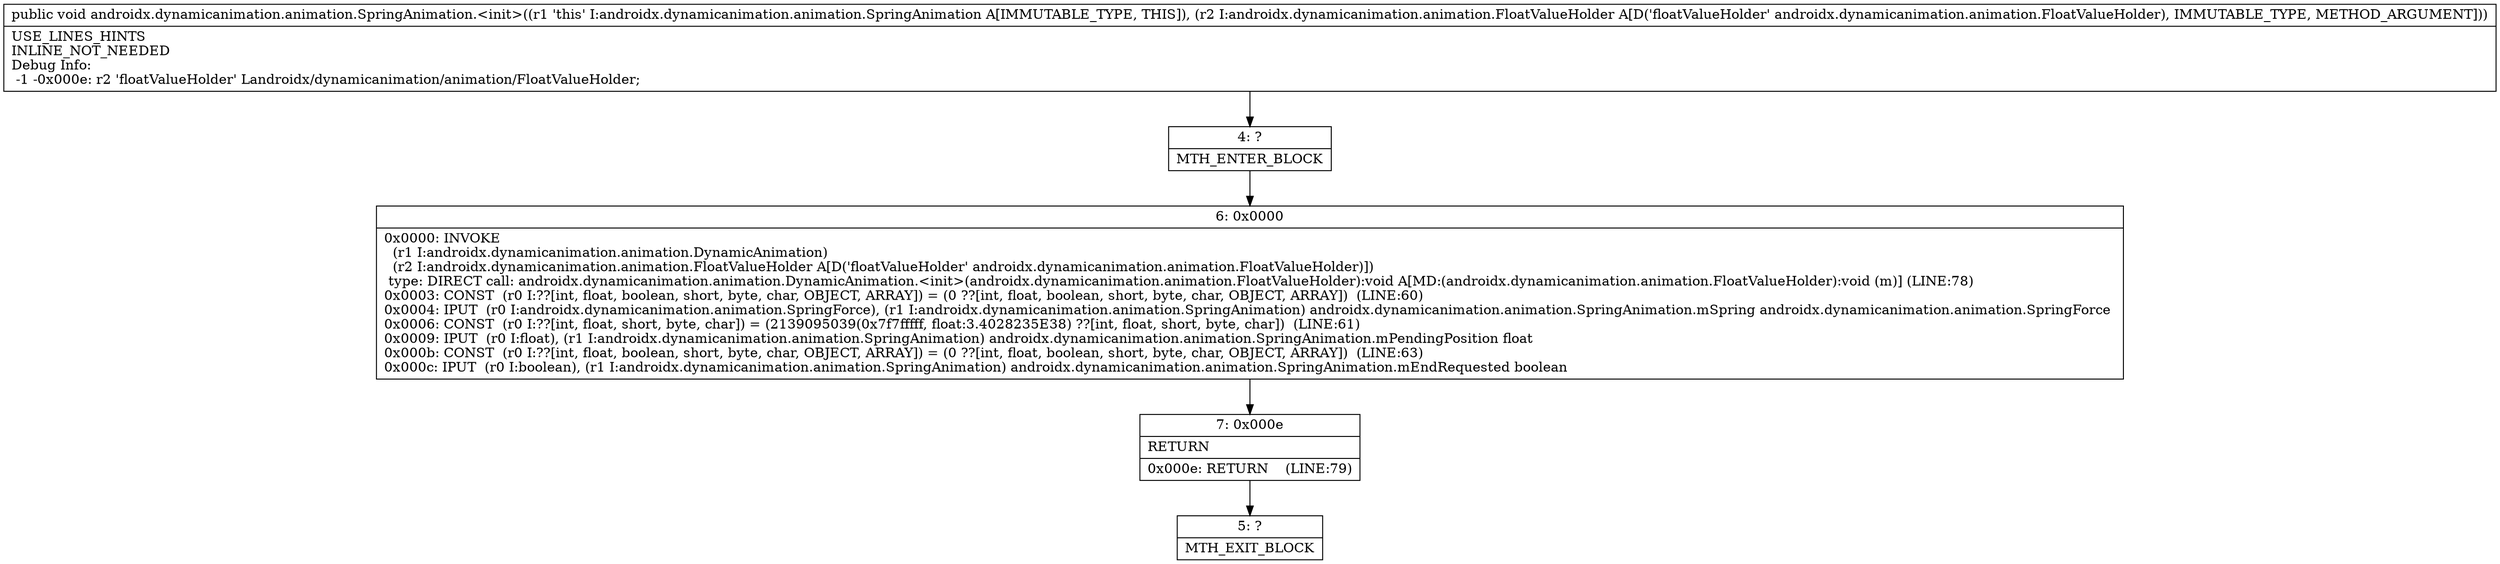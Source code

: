 digraph "CFG forandroidx.dynamicanimation.animation.SpringAnimation.\<init\>(Landroidx\/dynamicanimation\/animation\/FloatValueHolder;)V" {
Node_4 [shape=record,label="{4\:\ ?|MTH_ENTER_BLOCK\l}"];
Node_6 [shape=record,label="{6\:\ 0x0000|0x0000: INVOKE  \l  (r1 I:androidx.dynamicanimation.animation.DynamicAnimation)\l  (r2 I:androidx.dynamicanimation.animation.FloatValueHolder A[D('floatValueHolder' androidx.dynamicanimation.animation.FloatValueHolder)])\l type: DIRECT call: androidx.dynamicanimation.animation.DynamicAnimation.\<init\>(androidx.dynamicanimation.animation.FloatValueHolder):void A[MD:(androidx.dynamicanimation.animation.FloatValueHolder):void (m)] (LINE:78)\l0x0003: CONST  (r0 I:??[int, float, boolean, short, byte, char, OBJECT, ARRAY]) = (0 ??[int, float, boolean, short, byte, char, OBJECT, ARRAY])  (LINE:60)\l0x0004: IPUT  (r0 I:androidx.dynamicanimation.animation.SpringForce), (r1 I:androidx.dynamicanimation.animation.SpringAnimation) androidx.dynamicanimation.animation.SpringAnimation.mSpring androidx.dynamicanimation.animation.SpringForce \l0x0006: CONST  (r0 I:??[int, float, short, byte, char]) = (2139095039(0x7f7fffff, float:3.4028235E38) ??[int, float, short, byte, char])  (LINE:61)\l0x0009: IPUT  (r0 I:float), (r1 I:androidx.dynamicanimation.animation.SpringAnimation) androidx.dynamicanimation.animation.SpringAnimation.mPendingPosition float \l0x000b: CONST  (r0 I:??[int, float, boolean, short, byte, char, OBJECT, ARRAY]) = (0 ??[int, float, boolean, short, byte, char, OBJECT, ARRAY])  (LINE:63)\l0x000c: IPUT  (r0 I:boolean), (r1 I:androidx.dynamicanimation.animation.SpringAnimation) androidx.dynamicanimation.animation.SpringAnimation.mEndRequested boolean \l}"];
Node_7 [shape=record,label="{7\:\ 0x000e|RETURN\l|0x000e: RETURN    (LINE:79)\l}"];
Node_5 [shape=record,label="{5\:\ ?|MTH_EXIT_BLOCK\l}"];
MethodNode[shape=record,label="{public void androidx.dynamicanimation.animation.SpringAnimation.\<init\>((r1 'this' I:androidx.dynamicanimation.animation.SpringAnimation A[IMMUTABLE_TYPE, THIS]), (r2 I:androidx.dynamicanimation.animation.FloatValueHolder A[D('floatValueHolder' androidx.dynamicanimation.animation.FloatValueHolder), IMMUTABLE_TYPE, METHOD_ARGUMENT]))  | USE_LINES_HINTS\lINLINE_NOT_NEEDED\lDebug Info:\l  \-1 \-0x000e: r2 'floatValueHolder' Landroidx\/dynamicanimation\/animation\/FloatValueHolder;\l}"];
MethodNode -> Node_4;Node_4 -> Node_6;
Node_6 -> Node_7;
Node_7 -> Node_5;
}

